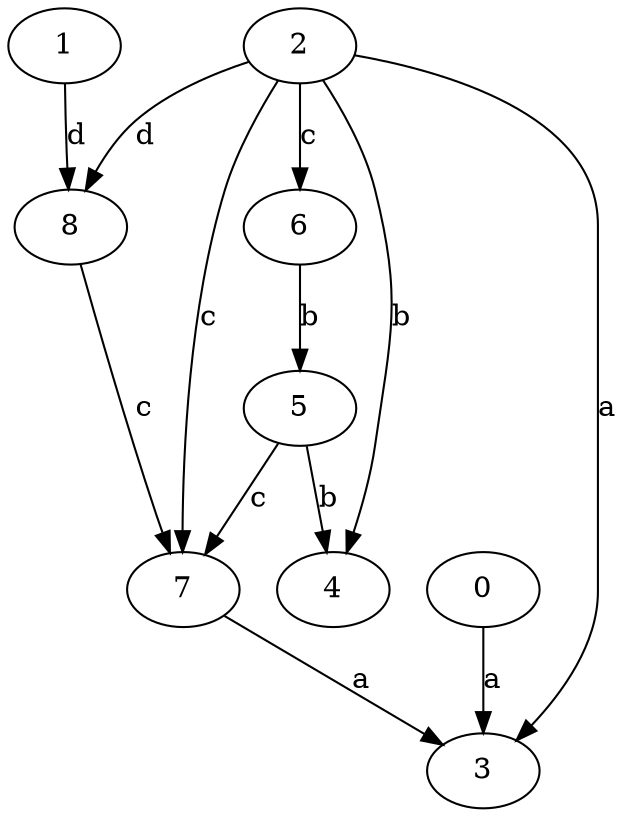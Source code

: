 strict digraph  {
1;
2;
3;
4;
5;
6;
7;
0;
8;
1 -> 8  [label=d];
2 -> 3  [label=a];
2 -> 4  [label=b];
2 -> 6  [label=c];
2 -> 7  [label=c];
2 -> 8  [label=d];
5 -> 4  [label=b];
5 -> 7  [label=c];
6 -> 5  [label=b];
7 -> 3  [label=a];
0 -> 3  [label=a];
8 -> 7  [label=c];
}
